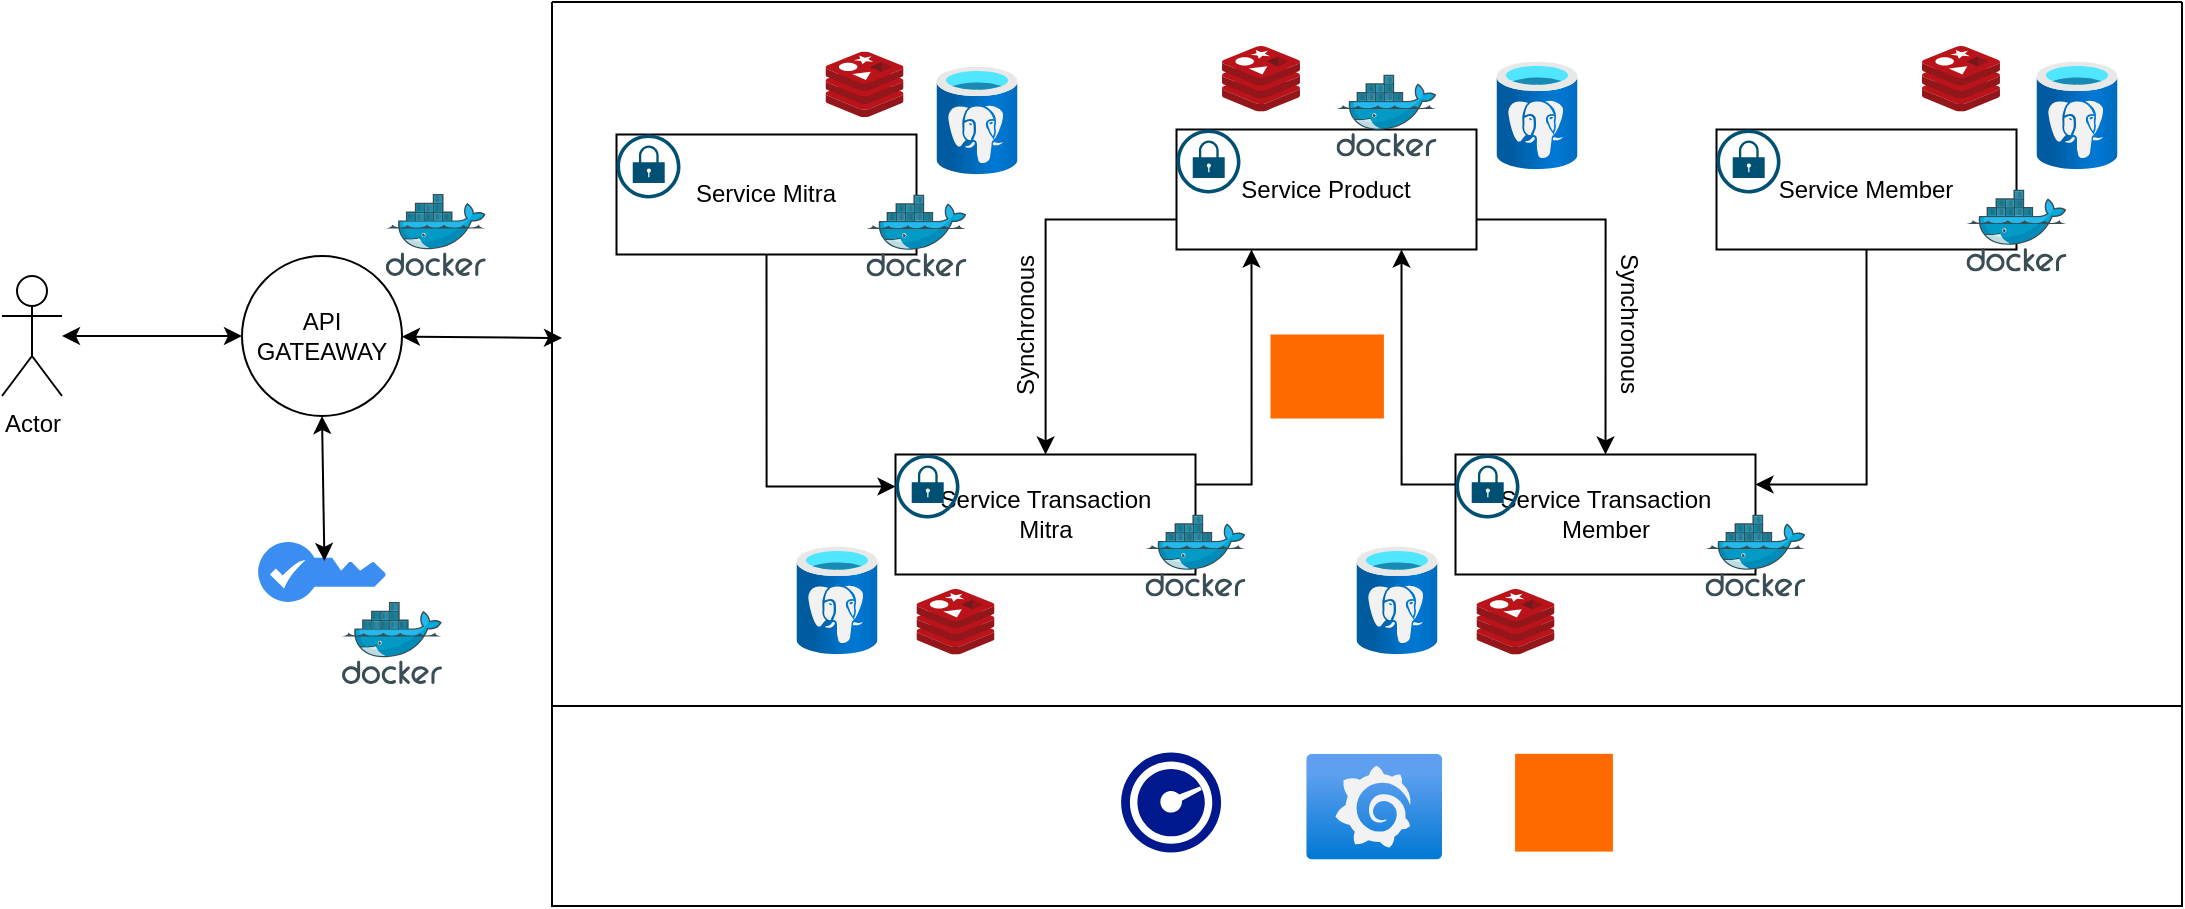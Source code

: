 <mxfile version="26.1.1">
  <diagram name="Page-1" id="LPOWcZZ8S_0rPXLDJ1uy">
    <mxGraphModel dx="1367" dy="566" grid="1" gridSize="10" guides="1" tooltips="1" connect="1" arrows="1" fold="1" page="1" pageScale="1" pageWidth="850" pageHeight="1100" math="0" shadow="0">
      <root>
        <mxCell id="0" />
        <mxCell id="1" parent="0" />
        <mxCell id="VyeaLTXF4dzLQbILJjxC-58" value="" style="swimlane;startSize=0;" vertex="1" parent="1">
          <mxGeometry x="275" y="128" width="815" height="352" as="geometry" />
        </mxCell>
        <mxCell id="VyeaLTXF4dzLQbILJjxC-6" value="Service Mitra" style="rounded=0;whiteSpace=wrap;html=1;" vertex="1" parent="VyeaLTXF4dzLQbILJjxC-58">
          <mxGeometry x="32.25" y="66.25" width="150" height="60" as="geometry" />
        </mxCell>
        <mxCell id="VyeaLTXF4dzLQbILJjxC-7" value="" style="image;aspect=fixed;html=1;points=[];align=center;fontSize=12;image=img/lib/azure2/databases/Azure_Database_PostgreSQL_Server.svg;" vertex="1" parent="VyeaLTXF4dzLQbILJjxC-58">
          <mxGeometry x="192.25" y="32.25" width="40.5" height="54" as="geometry" />
        </mxCell>
        <mxCell id="VyeaLTXF4dzLQbILJjxC-8" value="" style="image;sketch=0;aspect=fixed;html=1;points=[];align=center;fontSize=12;image=img/lib/mscae/Docker.svg;" vertex="1" parent="VyeaLTXF4dzLQbILJjxC-58">
          <mxGeometry x="157.25" y="96.25" width="50" height="41" as="geometry" />
        </mxCell>
        <mxCell id="VyeaLTXF4dzLQbILJjxC-10" value="" style="sketch=0;points=[[0.5,0,0],[1,0.5,0],[0.5,1,0],[0,0.5,0],[0.145,0.145,0],[0.856,0.145,0],[0.855,0.856,0],[0.145,0.855,0]];verticalLabelPosition=bottom;html=1;verticalAlign=top;aspect=fixed;align=center;pointerEvents=1;shape=mxgraph.cisco19.lock;fillColor=#005073;strokeColor=none;" vertex="1" parent="VyeaLTXF4dzLQbILJjxC-58">
          <mxGeometry x="32.25" y="66.25" width="32" height="32" as="geometry" />
        </mxCell>
        <mxCell id="VyeaLTXF4dzLQbILJjxC-32" style="edgeStyle=orthogonalEdgeStyle;rounded=0;orthogonalLoop=1;jettySize=auto;html=1;exitX=0.5;exitY=1;exitDx=0;exitDy=0;entryX=1;entryY=0.25;entryDx=0;entryDy=0;" edge="1" parent="VyeaLTXF4dzLQbILJjxC-58" source="VyeaLTXF4dzLQbILJjxC-11" target="VyeaLTXF4dzLQbILJjxC-27">
          <mxGeometry relative="1" as="geometry" />
        </mxCell>
        <mxCell id="VyeaLTXF4dzLQbILJjxC-11" value="Service Member" style="rounded=0;whiteSpace=wrap;html=1;" vertex="1" parent="VyeaLTXF4dzLQbILJjxC-58">
          <mxGeometry x="582.25" y="63.75" width="150" height="60" as="geometry" />
        </mxCell>
        <mxCell id="VyeaLTXF4dzLQbILJjxC-12" value="" style="image;aspect=fixed;html=1;points=[];align=center;fontSize=12;image=img/lib/azure2/databases/Azure_Database_PostgreSQL_Server.svg;" vertex="1" parent="VyeaLTXF4dzLQbILJjxC-58">
          <mxGeometry x="742.25" y="29.75" width="40.5" height="54" as="geometry" />
        </mxCell>
        <mxCell id="VyeaLTXF4dzLQbILJjxC-13" value="" style="image;sketch=0;aspect=fixed;html=1;points=[];align=center;fontSize=12;image=img/lib/mscae/Docker.svg;" vertex="1" parent="VyeaLTXF4dzLQbILJjxC-58">
          <mxGeometry x="707.25" y="93.75" width="50" height="41" as="geometry" />
        </mxCell>
        <mxCell id="VyeaLTXF4dzLQbILJjxC-14" value="" style="sketch=0;points=[[0.5,0,0],[1,0.5,0],[0.5,1,0],[0,0.5,0],[0.145,0.145,0],[0.856,0.145,0],[0.855,0.856,0],[0.145,0.855,0]];verticalLabelPosition=bottom;html=1;verticalAlign=top;aspect=fixed;align=center;pointerEvents=1;shape=mxgraph.cisco19.lock;fillColor=#005073;strokeColor=none;" vertex="1" parent="VyeaLTXF4dzLQbILJjxC-58">
          <mxGeometry x="582.25" y="63.75" width="32" height="32" as="geometry" />
        </mxCell>
        <mxCell id="VyeaLTXF4dzLQbILJjxC-35" style="edgeStyle=orthogonalEdgeStyle;rounded=0;orthogonalLoop=1;jettySize=auto;html=1;exitX=0;exitY=0.75;exitDx=0;exitDy=0;" edge="1" parent="VyeaLTXF4dzLQbILJjxC-58" source="VyeaLTXF4dzLQbILJjxC-15" target="VyeaLTXF4dzLQbILJjxC-19">
          <mxGeometry relative="1" as="geometry" />
        </mxCell>
        <mxCell id="VyeaLTXF4dzLQbILJjxC-41" style="edgeStyle=orthogonalEdgeStyle;rounded=0;orthogonalLoop=1;jettySize=auto;html=1;exitX=1;exitY=0.75;exitDx=0;exitDy=0;entryX=0.5;entryY=0;entryDx=0;entryDy=0;" edge="1" parent="VyeaLTXF4dzLQbILJjxC-58" source="VyeaLTXF4dzLQbILJjxC-15" target="VyeaLTXF4dzLQbILJjxC-27">
          <mxGeometry relative="1" as="geometry" />
        </mxCell>
        <mxCell id="VyeaLTXF4dzLQbILJjxC-15" value="Service Product" style="rounded=0;whiteSpace=wrap;html=1;" vertex="1" parent="VyeaLTXF4dzLQbILJjxC-58">
          <mxGeometry x="312.25" y="63.75" width="150" height="60" as="geometry" />
        </mxCell>
        <mxCell id="VyeaLTXF4dzLQbILJjxC-16" value="" style="image;aspect=fixed;html=1;points=[];align=center;fontSize=12;image=img/lib/azure2/databases/Azure_Database_PostgreSQL_Server.svg;" vertex="1" parent="VyeaLTXF4dzLQbILJjxC-58">
          <mxGeometry x="472.25" y="29.75" width="40.5" height="54" as="geometry" />
        </mxCell>
        <mxCell id="VyeaLTXF4dzLQbILJjxC-17" value="" style="image;sketch=0;aspect=fixed;html=1;points=[];align=center;fontSize=12;image=img/lib/mscae/Docker.svg;" vertex="1" parent="VyeaLTXF4dzLQbILJjxC-58">
          <mxGeometry x="392.25" y="36.25" width="50" height="41" as="geometry" />
        </mxCell>
        <mxCell id="VyeaLTXF4dzLQbILJjxC-18" value="" style="sketch=0;points=[[0.5,0,0],[1,0.5,0],[0.5,1,0],[0,0.5,0],[0.145,0.145,0],[0.856,0.145,0],[0.855,0.856,0],[0.145,0.855,0]];verticalLabelPosition=bottom;html=1;verticalAlign=top;aspect=fixed;align=center;pointerEvents=1;shape=mxgraph.cisco19.lock;fillColor=#005073;strokeColor=none;" vertex="1" parent="VyeaLTXF4dzLQbILJjxC-58">
          <mxGeometry x="312.25" y="63.75" width="32" height="32" as="geometry" />
        </mxCell>
        <mxCell id="VyeaLTXF4dzLQbILJjxC-36" style="edgeStyle=orthogonalEdgeStyle;rounded=0;orthogonalLoop=1;jettySize=auto;html=1;exitX=1;exitY=0.25;exitDx=0;exitDy=0;entryX=0.25;entryY=1;entryDx=0;entryDy=0;" edge="1" parent="VyeaLTXF4dzLQbILJjxC-58" source="VyeaLTXF4dzLQbILJjxC-19" target="VyeaLTXF4dzLQbILJjxC-15">
          <mxGeometry relative="1" as="geometry" />
        </mxCell>
        <mxCell id="VyeaLTXF4dzLQbILJjxC-19" value="Service Transaction &lt;br&gt;Mitra" style="rounded=0;whiteSpace=wrap;html=1;" vertex="1" parent="VyeaLTXF4dzLQbILJjxC-58">
          <mxGeometry x="171.75" y="226.25" width="150" height="60" as="geometry" />
        </mxCell>
        <mxCell id="VyeaLTXF4dzLQbILJjxC-20" value="" style="image;aspect=fixed;html=1;points=[];align=center;fontSize=12;image=img/lib/azure2/databases/Azure_Database_PostgreSQL_Server.svg;" vertex="1" parent="VyeaLTXF4dzLQbILJjxC-58">
          <mxGeometry x="122.25" y="272.25" width="40.5" height="54" as="geometry" />
        </mxCell>
        <mxCell id="VyeaLTXF4dzLQbILJjxC-21" value="" style="image;sketch=0;aspect=fixed;html=1;points=[];align=center;fontSize=12;image=img/lib/mscae/Docker.svg;" vertex="1" parent="VyeaLTXF4dzLQbILJjxC-58">
          <mxGeometry x="296.75" y="256.25" width="50" height="41" as="geometry" />
        </mxCell>
        <mxCell id="VyeaLTXF4dzLQbILJjxC-22" value="" style="sketch=0;points=[[0.5,0,0],[1,0.5,0],[0.5,1,0],[0,0.5,0],[0.145,0.145,0],[0.856,0.145,0],[0.855,0.856,0],[0.145,0.855,0]];verticalLabelPosition=bottom;html=1;verticalAlign=top;aspect=fixed;align=center;pointerEvents=1;shape=mxgraph.cisco19.lock;fillColor=#005073;strokeColor=none;" vertex="1" parent="VyeaLTXF4dzLQbILJjxC-58">
          <mxGeometry x="171.75" y="226.25" width="32" height="32" as="geometry" />
        </mxCell>
        <mxCell id="VyeaLTXF4dzLQbILJjxC-26" style="edgeStyle=orthogonalEdgeStyle;rounded=0;orthogonalLoop=1;jettySize=auto;html=1;exitX=0.5;exitY=1;exitDx=0;exitDy=0;entryX=0;entryY=0.5;entryDx=0;entryDy=0;entryPerimeter=0;" edge="1" parent="VyeaLTXF4dzLQbILJjxC-58" source="VyeaLTXF4dzLQbILJjxC-6" target="VyeaLTXF4dzLQbILJjxC-22">
          <mxGeometry relative="1" as="geometry" />
        </mxCell>
        <mxCell id="VyeaLTXF4dzLQbILJjxC-27" value="Service Transaction &lt;br&gt;Member" style="rounded=0;whiteSpace=wrap;html=1;" vertex="1" parent="VyeaLTXF4dzLQbILJjxC-58">
          <mxGeometry x="451.75" y="226.25" width="150" height="60" as="geometry" />
        </mxCell>
        <mxCell id="VyeaLTXF4dzLQbILJjxC-28" value="" style="image;aspect=fixed;html=1;points=[];align=center;fontSize=12;image=img/lib/azure2/databases/Azure_Database_PostgreSQL_Server.svg;" vertex="1" parent="VyeaLTXF4dzLQbILJjxC-58">
          <mxGeometry x="402.25" y="272.25" width="40.5" height="54" as="geometry" />
        </mxCell>
        <mxCell id="VyeaLTXF4dzLQbILJjxC-29" value="" style="image;sketch=0;aspect=fixed;html=1;points=[];align=center;fontSize=12;image=img/lib/mscae/Docker.svg;" vertex="1" parent="VyeaLTXF4dzLQbILJjxC-58">
          <mxGeometry x="576.75" y="256.25" width="50" height="41" as="geometry" />
        </mxCell>
        <mxCell id="VyeaLTXF4dzLQbILJjxC-38" style="edgeStyle=orthogonalEdgeStyle;rounded=0;orthogonalLoop=1;jettySize=auto;html=1;exitX=0;exitY=0.25;exitDx=0;exitDy=0;entryX=0.75;entryY=1;entryDx=0;entryDy=0;" edge="1" parent="VyeaLTXF4dzLQbILJjxC-58" source="VyeaLTXF4dzLQbILJjxC-27" target="VyeaLTXF4dzLQbILJjxC-15">
          <mxGeometry relative="1" as="geometry" />
        </mxCell>
        <mxCell id="VyeaLTXF4dzLQbILJjxC-30" value="" style="sketch=0;points=[[0.5,0,0],[1,0.5,0],[0.5,1,0],[0,0.5,0],[0.145,0.145,0],[0.856,0.145,0],[0.855,0.856,0],[0.145,0.855,0]];verticalLabelPosition=bottom;html=1;verticalAlign=top;aspect=fixed;align=center;pointerEvents=1;shape=mxgraph.cisco19.lock;fillColor=#005073;strokeColor=none;" vertex="1" parent="VyeaLTXF4dzLQbILJjxC-58">
          <mxGeometry x="451.75" y="226.25" width="32" height="32" as="geometry" />
        </mxCell>
        <mxCell id="VyeaLTXF4dzLQbILJjxC-39" value="Synchronous" style="text;html=1;align=center;verticalAlign=middle;whiteSpace=wrap;rounded=0;rotation=-90;" vertex="1" parent="VyeaLTXF4dzLQbILJjxC-58">
          <mxGeometry x="207.25" y="146.25" width="60" height="30" as="geometry" />
        </mxCell>
        <mxCell id="VyeaLTXF4dzLQbILJjxC-40" value="Synchronous" style="text;html=1;align=center;verticalAlign=middle;whiteSpace=wrap;rounded=0;rotation=90;" vertex="1" parent="VyeaLTXF4dzLQbILJjxC-58">
          <mxGeometry x="508.25" y="146.25" width="60" height="30" as="geometry" />
        </mxCell>
        <mxCell id="VyeaLTXF4dzLQbILJjxC-42" value="" style="points=[];aspect=fixed;html=1;align=center;shadow=0;dashed=0;fillColor=#FF6A00;strokeColor=none;shape=mxgraph.alibaba_cloud.kafka;" vertex="1" parent="VyeaLTXF4dzLQbILJjxC-58">
          <mxGeometry x="359.25" y="166.25" width="56.7" height="42" as="geometry" />
        </mxCell>
        <mxCell id="VyeaLTXF4dzLQbILJjxC-63" value="" style="image;sketch=0;aspect=fixed;html=1;points=[];align=center;fontSize=12;image=img/lib/mscae/Cache_Redis_Product.svg;" vertex="1" parent="VyeaLTXF4dzLQbILJjxC-58">
          <mxGeometry x="182.25" y="293.5" width="38.99" height="32.75" as="geometry" />
        </mxCell>
        <mxCell id="VyeaLTXF4dzLQbILJjxC-64" value="" style="image;sketch=0;aspect=fixed;html=1;points=[];align=center;fontSize=12;image=img/lib/mscae/Cache_Redis_Product.svg;" vertex="1" parent="VyeaLTXF4dzLQbILJjxC-58">
          <mxGeometry x="462.25" y="293.5" width="38.99" height="32.75" as="geometry" />
        </mxCell>
        <mxCell id="VyeaLTXF4dzLQbILJjxC-65" value="" style="image;sketch=0;aspect=fixed;html=1;points=[];align=center;fontSize=12;image=img/lib/mscae/Cache_Redis_Product.svg;" vertex="1" parent="VyeaLTXF4dzLQbILJjxC-58">
          <mxGeometry x="335" y="22" width="38.99" height="32.75" as="geometry" />
        </mxCell>
        <mxCell id="VyeaLTXF4dzLQbILJjxC-66" value="" style="image;sketch=0;aspect=fixed;html=1;points=[];align=center;fontSize=12;image=img/lib/mscae/Cache_Redis_Product.svg;" vertex="1" parent="VyeaLTXF4dzLQbILJjxC-58">
          <mxGeometry x="685" y="22" width="38.99" height="32.75" as="geometry" />
        </mxCell>
        <mxCell id="VyeaLTXF4dzLQbILJjxC-67" value="" style="image;sketch=0;aspect=fixed;html=1;points=[];align=center;fontSize=12;image=img/lib/mscae/Cache_Redis_Product.svg;" vertex="1" parent="VyeaLTXF4dzLQbILJjxC-58">
          <mxGeometry x="136.76" y="24.75" width="38.99" height="32.75" as="geometry" />
        </mxCell>
        <mxCell id="VyeaLTXF4dzLQbILJjxC-3" value="Actor" style="shape=umlActor;verticalLabelPosition=bottom;verticalAlign=top;html=1;outlineConnect=0;" vertex="1" parent="1">
          <mxGeometry y="265" width="30" height="60" as="geometry" />
        </mxCell>
        <mxCell id="VyeaLTXF4dzLQbILJjxC-5" value="API GATEAWAY" style="ellipse;whiteSpace=wrap;html=1;aspect=fixed;" vertex="1" parent="1">
          <mxGeometry x="120" y="255" width="80" height="80" as="geometry" />
        </mxCell>
        <mxCell id="VyeaLTXF4dzLQbILJjxC-45" value="" style="endArrow=classic;startArrow=classic;html=1;rounded=0;" edge="1" parent="1" source="VyeaLTXF4dzLQbILJjxC-5">
          <mxGeometry width="50" height="50" relative="1" as="geometry">
            <mxPoint x="240" y="350" as="sourcePoint" />
            <mxPoint x="280" y="296" as="targetPoint" />
          </mxGeometry>
        </mxCell>
        <mxCell id="VyeaLTXF4dzLQbILJjxC-46" value="" style="endArrow=classic;startArrow=classic;html=1;rounded=0;entryX=0;entryY=0.5;entryDx=0;entryDy=0;" edge="1" parent="1" source="VyeaLTXF4dzLQbILJjxC-3" target="VyeaLTXF4dzLQbILJjxC-5">
          <mxGeometry width="50" height="50" relative="1" as="geometry">
            <mxPoint x="60" y="380" as="sourcePoint" />
            <mxPoint x="110" y="330" as="targetPoint" />
          </mxGeometry>
        </mxCell>
        <mxCell id="VyeaLTXF4dzLQbILJjxC-48" value="" style="sketch=0;html=1;aspect=fixed;strokeColor=none;shadow=0;fillColor=#3B8DF1;verticalAlign=top;labelPosition=center;verticalLabelPosition=bottom;shape=mxgraph.gcp2.key" vertex="1" parent="1">
          <mxGeometry x="128.08" y="398" width="63.83" height="30" as="geometry" />
        </mxCell>
        <mxCell id="VyeaLTXF4dzLQbILJjxC-50" value="" style="endArrow=classic;startArrow=classic;html=1;rounded=0;entryX=0.5;entryY=1;entryDx=0;entryDy=0;exitX=0.519;exitY=0.316;exitDx=0;exitDy=0;exitPerimeter=0;" edge="1" parent="1" source="VyeaLTXF4dzLQbILJjxC-48" target="VyeaLTXF4dzLQbILJjxC-5">
          <mxGeometry width="50" height="50" relative="1" as="geometry">
            <mxPoint x="70" y="410" as="sourcePoint" />
            <mxPoint x="120" y="360" as="targetPoint" />
          </mxGeometry>
        </mxCell>
        <mxCell id="VyeaLTXF4dzLQbILJjxC-51" value="" style="image;sketch=0;aspect=fixed;html=1;points=[];align=center;fontSize=12;image=img/lib/mscae/Docker.svg;" vertex="1" parent="1">
          <mxGeometry x="191.91" y="224" width="50" height="41" as="geometry" />
        </mxCell>
        <mxCell id="VyeaLTXF4dzLQbILJjxC-52" value="" style="image;sketch=0;aspect=fixed;html=1;points=[];align=center;fontSize=12;image=img/lib/mscae/Docker.svg;" vertex="1" parent="1">
          <mxGeometry x="170" y="428" width="50" height="41" as="geometry" />
        </mxCell>
        <mxCell id="VyeaLTXF4dzLQbILJjxC-53" value="" style="swimlane;startSize=0;" vertex="1" parent="1">
          <mxGeometry x="275" y="480" width="815" height="100" as="geometry" />
        </mxCell>
        <mxCell id="VyeaLTXF4dzLQbILJjxC-55" value="" style="image;aspect=fixed;html=1;points=[];align=center;fontSize=12;image=img/lib/azure2/other/Grafana.svg;" vertex="1" parent="VyeaLTXF4dzLQbILJjxC-53">
          <mxGeometry x="377.1" y="23.9" width="68" height="52.8" as="geometry" />
        </mxCell>
        <mxCell id="VyeaLTXF4dzLQbILJjxC-56" value="" style="points=[];aspect=fixed;html=1;align=center;shadow=0;dashed=0;fillColor=#FF6A00;strokeColor=none;shape=mxgraph.alibaba_cloud.prometheus;" vertex="1" parent="VyeaLTXF4dzLQbILJjxC-53">
          <mxGeometry x="481.55" y="23.9" width="48.9" height="48.9" as="geometry" />
        </mxCell>
        <mxCell id="VyeaLTXF4dzLQbILJjxC-62" value="" style="sketch=0;aspect=fixed;pointerEvents=1;shadow=0;dashed=0;html=1;strokeColor=none;labelPosition=center;verticalLabelPosition=bottom;verticalAlign=top;align=center;fillColor=#00188D;shape=mxgraph.mscae.enterprise.performance" vertex="1" parent="VyeaLTXF4dzLQbILJjxC-53">
          <mxGeometry x="284.55" y="23.3" width="50" height="50" as="geometry" />
        </mxCell>
      </root>
    </mxGraphModel>
  </diagram>
</mxfile>
